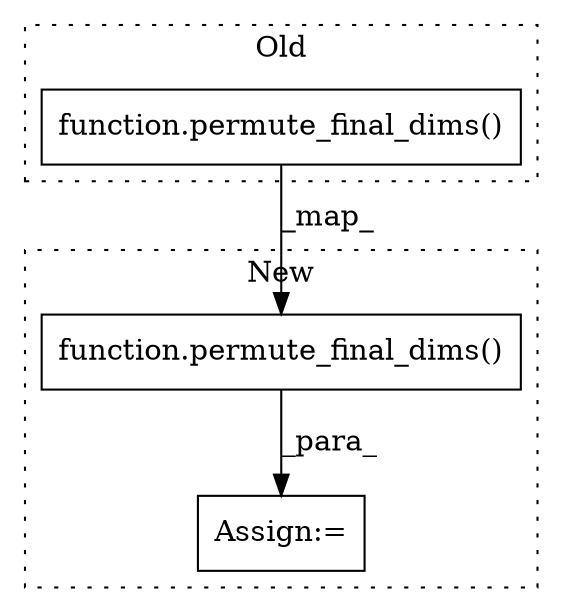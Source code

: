 digraph G {
subgraph cluster0 {
1 [label="function.permute_final_dims()" a="75" s="9056,9087" l="19,1" shape="box"];
label = "Old";
style="dotted";
}
subgraph cluster1 {
2 [label="function.permute_final_dims()" a="75" s="9061,9092" l="19,1" shape="box"];
3 [label="Assign:=" a="68" s="9035" l="4" shape="box"];
label = "New";
style="dotted";
}
1 -> 2 [label="_map_"];
2 -> 3 [label="_para_"];
}